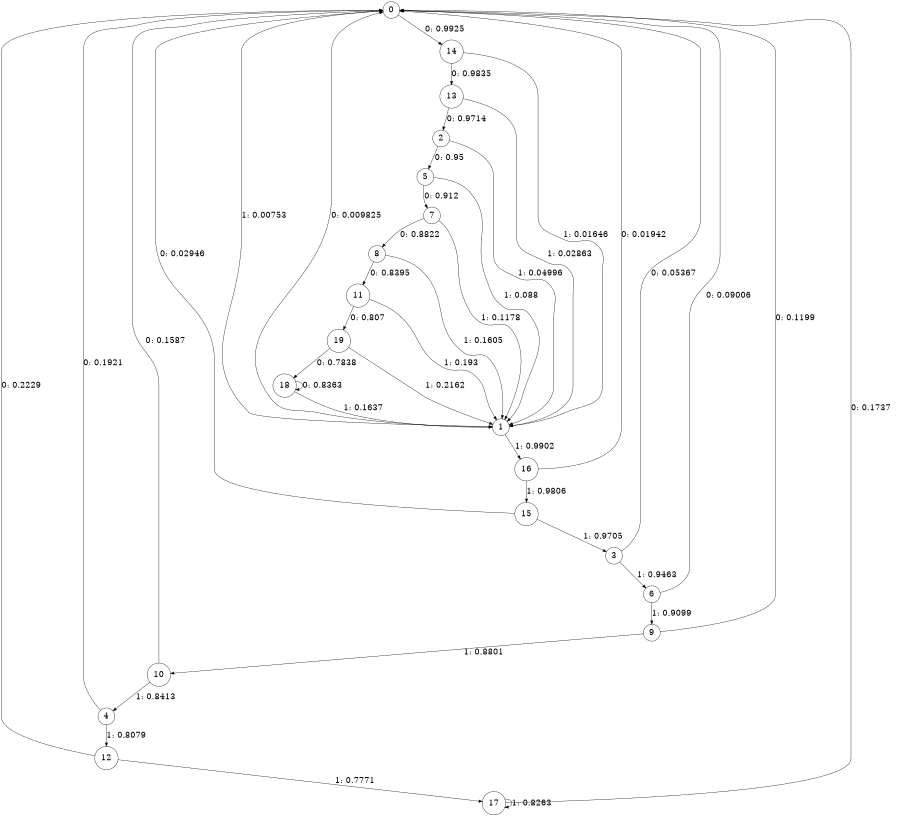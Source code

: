 digraph "ch2_both_L10" {
size = "6,8.5";
ratio = "fill";
node [shape = circle];
node [fontsize = 24];
edge [fontsize = 24];
0 -> 14 [label = "0: 0.9925   "];
0 -> 1 [label = "1: 0.00753  "];
1 -> 0 [label = "0: 0.009825  "];
1 -> 16 [label = "1: 0.9902   "];
2 -> 5 [label = "0: 0.95     "];
2 -> 1 [label = "1: 0.04996  "];
3 -> 0 [label = "0: 0.05367  "];
3 -> 6 [label = "1: 0.9463   "];
4 -> 0 [label = "0: 0.1921   "];
4 -> 12 [label = "1: 0.8079   "];
5 -> 7 [label = "0: 0.912    "];
5 -> 1 [label = "1: 0.088    "];
6 -> 0 [label = "0: 0.09006  "];
6 -> 9 [label = "1: 0.9099   "];
7 -> 8 [label = "0: 0.8822   "];
7 -> 1 [label = "1: 0.1178   "];
8 -> 11 [label = "0: 0.8395   "];
8 -> 1 [label = "1: 0.1605   "];
9 -> 0 [label = "0: 0.1199   "];
9 -> 10 [label = "1: 0.8801   "];
10 -> 0 [label = "0: 0.1587   "];
10 -> 4 [label = "1: 0.8413   "];
11 -> 19 [label = "0: 0.807    "];
11 -> 1 [label = "1: 0.193    "];
12 -> 0 [label = "0: 0.2229   "];
12 -> 17 [label = "1: 0.7771   "];
13 -> 2 [label = "0: 0.9714   "];
13 -> 1 [label = "1: 0.02863  "];
14 -> 13 [label = "0: 0.9835   "];
14 -> 1 [label = "1: 0.01646  "];
15 -> 0 [label = "0: 0.02946  "];
15 -> 3 [label = "1: 0.9705   "];
16 -> 0 [label = "0: 0.01942  "];
16 -> 15 [label = "1: 0.9806   "];
17 -> 0 [label = "0: 0.1737   "];
17 -> 17 [label = "1: 0.8263   "];
18 -> 18 [label = "0: 0.8363   "];
18 -> 1 [label = "1: 0.1637   "];
19 -> 18 [label = "0: 0.7838   "];
19 -> 1 [label = "1: 0.2162   "];
}